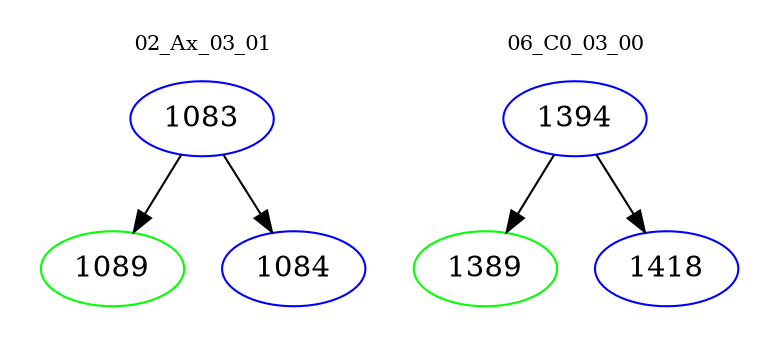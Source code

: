 digraph{
subgraph cluster_0 {
color = white
label = "02_Ax_03_01";
fontsize=10;
T0_1083 [label="1083", color="blue"]
T0_1083 -> T0_1089 [color="black"]
T0_1089 [label="1089", color="green"]
T0_1083 -> T0_1084 [color="black"]
T0_1084 [label="1084", color="blue"]
}
subgraph cluster_1 {
color = white
label = "06_C0_03_00";
fontsize=10;
T1_1394 [label="1394", color="blue"]
T1_1394 -> T1_1389 [color="black"]
T1_1389 [label="1389", color="green"]
T1_1394 -> T1_1418 [color="black"]
T1_1418 [label="1418", color="blue"]
}
}
